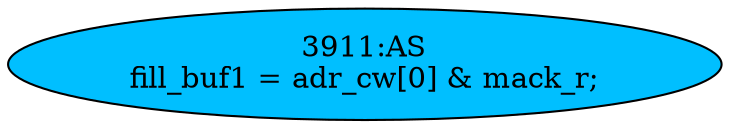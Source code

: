 strict digraph "" {
	node [label="\N"];
	"3911:AS"	 [ast="<pyverilog.vparser.ast.Assign object at 0x7f13b5596490>",
		def_var="['fill_buf1']",
		fillcolor=deepskyblue,
		label="3911:AS
fill_buf1 = adr_cw[0] & mack_r;",
		statements="[]",
		style=filled,
		typ=Assign,
		use_var="['adr_cw', 'mack_r']"];
}
